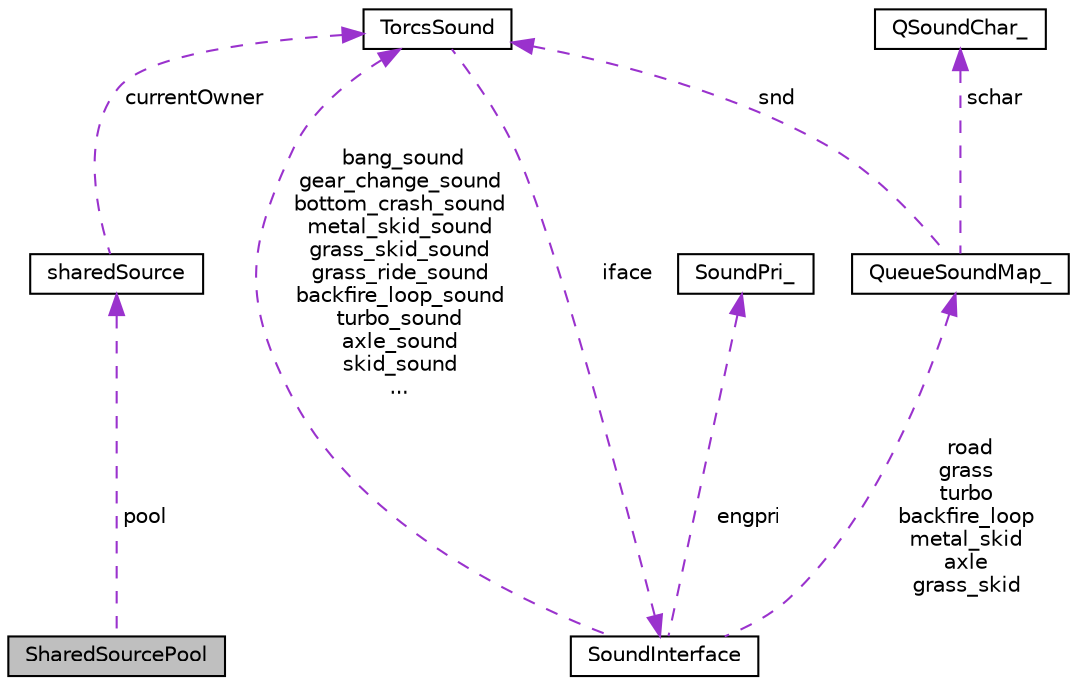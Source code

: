 digraph "SharedSourcePool"
{
  edge [fontname="Helvetica",fontsize="10",labelfontname="Helvetica",labelfontsize="10"];
  node [fontname="Helvetica",fontsize="10",shape=record];
  Node1 [label="SharedSourcePool",height=0.2,width=0.4,color="black", fillcolor="grey75", style="filled", fontcolor="black"];
  Node2 -> Node1 [dir="back",color="darkorchid3",fontsize="10",style="dashed",label=" pool" ,fontname="Helvetica"];
  Node2 [label="sharedSource",height=0.2,width=0.4,color="black", fillcolor="white", style="filled",URL="$structshared_source.html"];
  Node3 -> Node2 [dir="back",color="darkorchid3",fontsize="10",style="dashed",label=" currentOwner" ,fontname="Helvetica"];
  Node3 [label="TorcsSound",height=0.2,width=0.4,color="black", fillcolor="white", style="filled",URL="$class_torcs_sound.html",tooltip="A generic TORCS sound. "];
  Node4 -> Node3 [dir="back",color="darkorchid3",fontsize="10",style="dashed",label=" iface" ,fontname="Helvetica"];
  Node4 [label="SoundInterface",height=0.2,width=0.4,color="black", fillcolor="white", style="filled",URL="$class_sound_interface.html",tooltip="Sound interface. "];
  Node5 -> Node4 [dir="back",color="darkorchid3",fontsize="10",style="dashed",label=" engpri" ,fontname="Helvetica"];
  Node5 [label="SoundPri_",height=0.2,width=0.4,color="black", fillcolor="white", style="filled",URL="$struct_sound_pri__.html",tooltip="Sound priority, used to sort cars according to amplitude attenuation. "];
  Node3 -> Node4 [dir="back",color="darkorchid3",fontsize="10",style="dashed",label=" bang_sound\ngear_change_sound\nbottom_crash_sound\nmetal_skid_sound\ngrass_skid_sound\ngrass_ride_sound\nbackfire_loop_sound\nturbo_sound\naxle_sound\nskid_sound\n..." ,fontname="Helvetica"];
  Node6 -> Node4 [dir="back",color="darkorchid3",fontsize="10",style="dashed",label=" road\ngrass\nturbo\nbackfire_loop\nmetal_skid\naxle\ngrass_skid" ,fontname="Helvetica"];
  Node6 [label="QueueSoundMap_",height=0.2,width=0.4,color="black", fillcolor="white", style="filled",URL="$struct_queue_sound_map__.html",tooltip="A queue containing mappings between sounds and sound sources. "];
  Node7 -> Node6 [dir="back",color="darkorchid3",fontsize="10",style="dashed",label=" schar" ,fontname="Helvetica"];
  Node7 [label="QSoundChar_",height=0.2,width=0.4,color="black", fillcolor="white", style="filled",URL="$struct_q_sound_char__.html"];
  Node3 -> Node6 [dir="back",color="darkorchid3",fontsize="10",style="dashed",label=" snd" ,fontname="Helvetica"];
}
